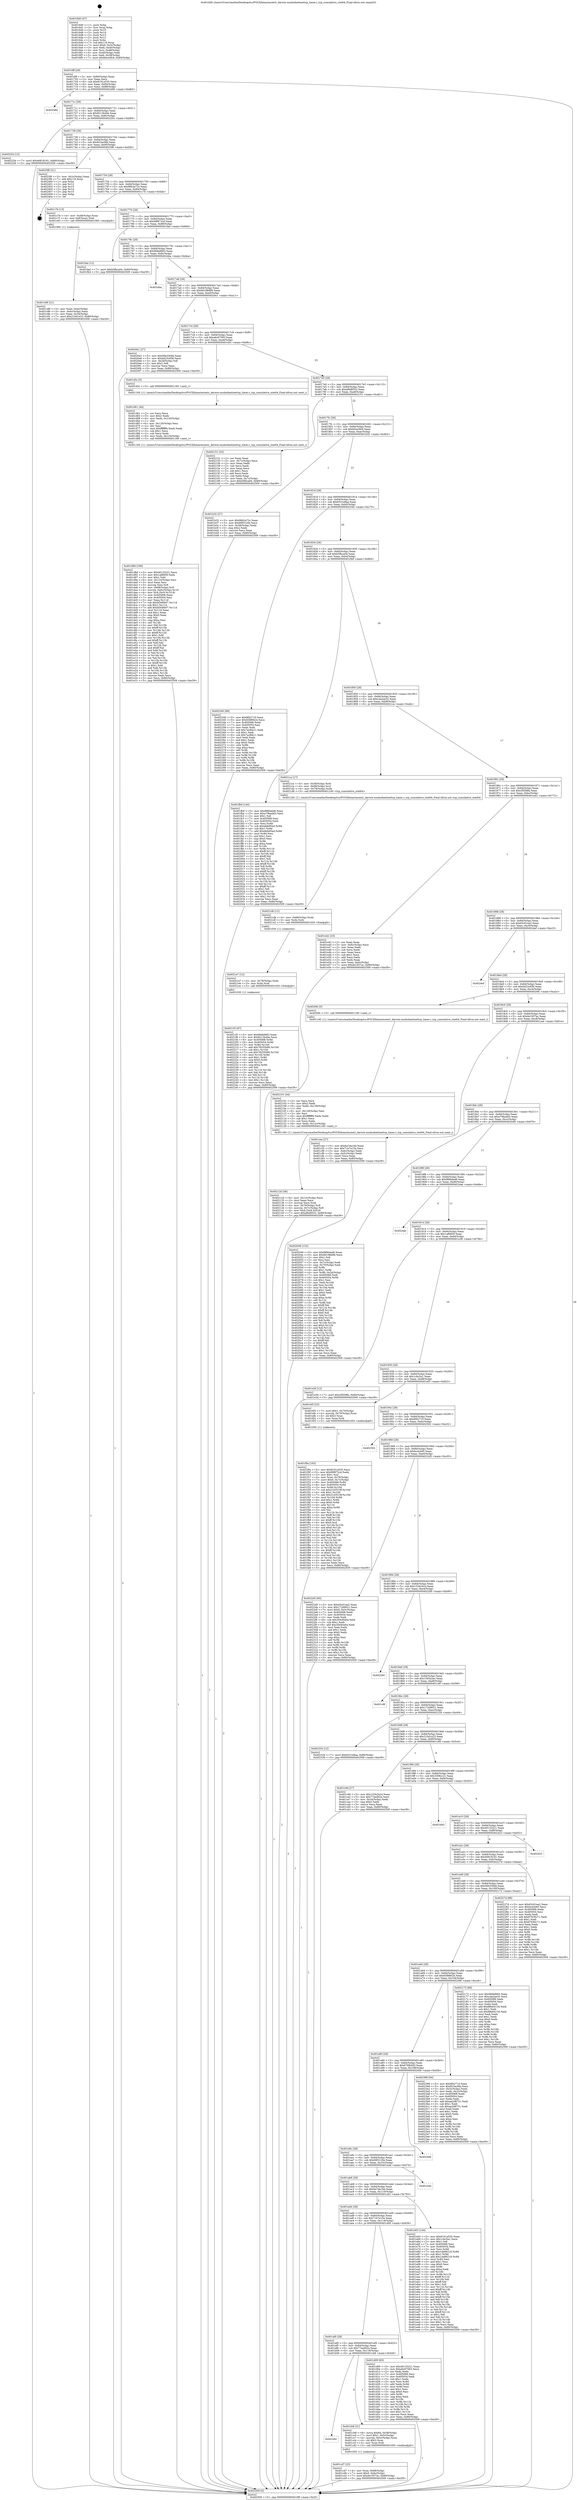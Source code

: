 digraph "0x4016d0" {
  label = "0x4016d0 (/mnt/c/Users/mathe/Desktop/tcc/POCII/binaries/extr_darwin-xnubsdnetinettcp_timer.c_tcp_cumulative_stat64_Final-ollvm.out::main(0))"
  labelloc = "t"
  node[shape=record]

  Entry [label="",width=0.3,height=0.3,shape=circle,fillcolor=black,style=filled]
  "0x4016ff" [label="{
     0x4016ff [29]\l
     | [instrs]\l
     &nbsp;&nbsp;0x4016ff \<+3\>: mov -0x80(%rbp),%eax\l
     &nbsp;&nbsp;0x401702 \<+2\>: mov %eax,%ecx\l
     &nbsp;&nbsp;0x401704 \<+6\>: sub $0x8191a535,%ecx\l
     &nbsp;&nbsp;0x40170a \<+6\>: mov %eax,-0x84(%rbp)\l
     &nbsp;&nbsp;0x401710 \<+6\>: mov %ecx,-0x88(%rbp)\l
     &nbsp;&nbsp;0x401716 \<+6\>: je 0000000000402480 \<main+0xdb0\>\l
  }"]
  "0x402480" [label="{
     0x402480\l
  }", style=dashed]
  "0x40171c" [label="{
     0x40171c [28]\l
     | [instrs]\l
     &nbsp;&nbsp;0x40171c \<+5\>: jmp 0000000000401721 \<main+0x51\>\l
     &nbsp;&nbsp;0x401721 \<+6\>: mov -0x84(%rbp),%eax\l
     &nbsp;&nbsp;0x401727 \<+5\>: sub $0x8213b40e,%eax\l
     &nbsp;&nbsp;0x40172c \<+6\>: mov %eax,-0x8c(%rbp)\l
     &nbsp;&nbsp;0x401732 \<+6\>: je 0000000000402254 \<main+0xb84\>\l
  }"]
  Exit [label="",width=0.3,height=0.3,shape=circle,fillcolor=black,style=filled,peripheries=2]
  "0x402254" [label="{
     0x402254 [12]\l
     | [instrs]\l
     &nbsp;&nbsp;0x402254 \<+7\>: movl $0x46818181,-0x80(%rbp)\l
     &nbsp;&nbsp;0x40225b \<+5\>: jmp 0000000000402509 \<main+0xe39\>\l
  }"]
  "0x401738" [label="{
     0x401738 [28]\l
     | [instrs]\l
     &nbsp;&nbsp;0x401738 \<+5\>: jmp 000000000040173d \<main+0x6d\>\l
     &nbsp;&nbsp;0x40173d \<+6\>: mov -0x84(%rbp),%eax\l
     &nbsp;&nbsp;0x401743 \<+5\>: sub $0x823acf4b,%eax\l
     &nbsp;&nbsp;0x401748 \<+6\>: mov %eax,-0x90(%rbp)\l
     &nbsp;&nbsp;0x40174e \<+6\>: je 00000000004023f6 \<main+0xd26\>\l
  }"]
  "0x4021f3" [label="{
     0x4021f3 [97]\l
     | [instrs]\l
     &nbsp;&nbsp;0x4021f3 \<+5\>: mov $0x9bfdd683,%eax\l
     &nbsp;&nbsp;0x4021f8 \<+5\>: mov $0x8213b40e,%ecx\l
     &nbsp;&nbsp;0x4021fd \<+8\>: mov 0x405068,%r8d\l
     &nbsp;&nbsp;0x402205 \<+8\>: mov 0x405054,%r9d\l
     &nbsp;&nbsp;0x40220d \<+3\>: mov %r8d,%r10d\l
     &nbsp;&nbsp;0x402210 \<+7\>: add $0x78255b90,%r10d\l
     &nbsp;&nbsp;0x402217 \<+4\>: sub $0x1,%r10d\l
     &nbsp;&nbsp;0x40221b \<+7\>: sub $0x78255b90,%r10d\l
     &nbsp;&nbsp;0x402222 \<+4\>: imul %r10d,%r8d\l
     &nbsp;&nbsp;0x402226 \<+4\>: and $0x1,%r8d\l
     &nbsp;&nbsp;0x40222a \<+4\>: cmp $0x0,%r8d\l
     &nbsp;&nbsp;0x40222e \<+4\>: sete %r11b\l
     &nbsp;&nbsp;0x402232 \<+4\>: cmp $0xa,%r9d\l
     &nbsp;&nbsp;0x402236 \<+3\>: setl %bl\l
     &nbsp;&nbsp;0x402239 \<+3\>: mov %r11b,%r14b\l
     &nbsp;&nbsp;0x40223c \<+3\>: and %bl,%r14b\l
     &nbsp;&nbsp;0x40223f \<+3\>: xor %bl,%r11b\l
     &nbsp;&nbsp;0x402242 \<+3\>: or %r11b,%r14b\l
     &nbsp;&nbsp;0x402245 \<+4\>: test $0x1,%r14b\l
     &nbsp;&nbsp;0x402249 \<+3\>: cmovne %ecx,%eax\l
     &nbsp;&nbsp;0x40224c \<+3\>: mov %eax,-0x80(%rbp)\l
     &nbsp;&nbsp;0x40224f \<+5\>: jmp 0000000000402509 \<main+0xe39\>\l
  }"]
  "0x4023f6" [label="{
     0x4023f6 [21]\l
     | [instrs]\l
     &nbsp;&nbsp;0x4023f6 \<+3\>: mov -0x2c(%rbp),%eax\l
     &nbsp;&nbsp;0x4023f9 \<+7\>: add $0x118,%rsp\l
     &nbsp;&nbsp;0x402400 \<+1\>: pop %rbx\l
     &nbsp;&nbsp;0x402401 \<+2\>: pop %r12\l
     &nbsp;&nbsp;0x402403 \<+2\>: pop %r13\l
     &nbsp;&nbsp;0x402405 \<+2\>: pop %r14\l
     &nbsp;&nbsp;0x402407 \<+2\>: pop %r15\l
     &nbsp;&nbsp;0x402409 \<+1\>: pop %rbp\l
     &nbsp;&nbsp;0x40240a \<+1\>: ret\l
  }"]
  "0x401754" [label="{
     0x401754 [28]\l
     | [instrs]\l
     &nbsp;&nbsp;0x401754 \<+5\>: jmp 0000000000401759 \<main+0x89\>\l
     &nbsp;&nbsp;0x401759 \<+6\>: mov -0x84(%rbp),%eax\l
     &nbsp;&nbsp;0x40175f \<+5\>: sub $0x96b2a72c,%eax\l
     &nbsp;&nbsp;0x401764 \<+6\>: mov %eax,-0x94(%rbp)\l
     &nbsp;&nbsp;0x40176a \<+6\>: je 0000000000401c7b \<main+0x5ab\>\l
  }"]
  "0x4021e7" [label="{
     0x4021e7 [12]\l
     | [instrs]\l
     &nbsp;&nbsp;0x4021e7 \<+4\>: mov -0x78(%rbp),%rdx\l
     &nbsp;&nbsp;0x4021eb \<+3\>: mov %rdx,%rdi\l
     &nbsp;&nbsp;0x4021ee \<+5\>: call 0000000000401030 \<free@plt\>\l
     | [calls]\l
     &nbsp;&nbsp;0x401030 \{1\} (unknown)\l
  }"]
  "0x401c7b" [label="{
     0x401c7b [13]\l
     | [instrs]\l
     &nbsp;&nbsp;0x401c7b \<+4\>: mov -0x48(%rbp),%rax\l
     &nbsp;&nbsp;0x401c7f \<+4\>: mov 0x8(%rax),%rdi\l
     &nbsp;&nbsp;0x401c83 \<+5\>: call 0000000000401060 \<atoi@plt\>\l
     | [calls]\l
     &nbsp;&nbsp;0x401060 \{1\} (unknown)\l
  }"]
  "0x401770" [label="{
     0x401770 [28]\l
     | [instrs]\l
     &nbsp;&nbsp;0x401770 \<+5\>: jmp 0000000000401775 \<main+0xa5\>\l
     &nbsp;&nbsp;0x401775 \<+6\>: mov -0x84(%rbp),%eax\l
     &nbsp;&nbsp;0x40177b \<+5\>: sub $0x99f872cd,%eax\l
     &nbsp;&nbsp;0x401780 \<+6\>: mov %eax,-0x98(%rbp)\l
     &nbsp;&nbsp;0x401786 \<+6\>: je 0000000000401fad \<main+0x8dd\>\l
  }"]
  "0x4021db" [label="{
     0x4021db [12]\l
     | [instrs]\l
     &nbsp;&nbsp;0x4021db \<+4\>: mov -0x68(%rbp),%rdx\l
     &nbsp;&nbsp;0x4021df \<+3\>: mov %rdx,%rdi\l
     &nbsp;&nbsp;0x4021e2 \<+5\>: call 0000000000401030 \<free@plt\>\l
     | [calls]\l
     &nbsp;&nbsp;0x401030 \{1\} (unknown)\l
  }"]
  "0x401fad" [label="{
     0x401fad [12]\l
     | [instrs]\l
     &nbsp;&nbsp;0x401fad \<+7\>: movl $0xb5fbca04,-0x80(%rbp)\l
     &nbsp;&nbsp;0x401fb4 \<+5\>: jmp 0000000000402509 \<main+0xe39\>\l
  }"]
  "0x40178c" [label="{
     0x40178c [28]\l
     | [instrs]\l
     &nbsp;&nbsp;0x40178c \<+5\>: jmp 0000000000401791 \<main+0xc1\>\l
     &nbsp;&nbsp;0x401791 \<+6\>: mov -0x84(%rbp),%eax\l
     &nbsp;&nbsp;0x401797 \<+5\>: sub $0x9bfdd683,%eax\l
     &nbsp;&nbsp;0x40179c \<+6\>: mov %eax,-0x9c(%rbp)\l
     &nbsp;&nbsp;0x4017a2 \<+6\>: je 00000000004024ba \<main+0xdea\>\l
  }"]
  "0x40212d" [label="{
     0x40212d [36]\l
     | [instrs]\l
     &nbsp;&nbsp;0x40212d \<+6\>: mov -0x12c(%rbp),%ecx\l
     &nbsp;&nbsp;0x402133 \<+3\>: imul %eax,%ecx\l
     &nbsp;&nbsp;0x402136 \<+3\>: movslq %ecx,%rdi\l
     &nbsp;&nbsp;0x402139 \<+4\>: mov -0x78(%rbp),%r8\l
     &nbsp;&nbsp;0x40213d \<+4\>: movslq -0x7c(%rbp),%r9\l
     &nbsp;&nbsp;0x402141 \<+4\>: mov %rdi,(%r8,%r9,8)\l
     &nbsp;&nbsp;0x402145 \<+7\>: movl $0xaf0d8552,-0x80(%rbp)\l
     &nbsp;&nbsp;0x40214c \<+5\>: jmp 0000000000402509 \<main+0xe39\>\l
  }"]
  "0x4024ba" [label="{
     0x4024ba\l
  }", style=dashed]
  "0x4017a8" [label="{
     0x4017a8 [28]\l
     | [instrs]\l
     &nbsp;&nbsp;0x4017a8 \<+5\>: jmp 00000000004017ad \<main+0xdd\>\l
     &nbsp;&nbsp;0x4017ad \<+6\>: mov -0x84(%rbp),%eax\l
     &nbsp;&nbsp;0x4017b3 \<+5\>: sub $0x9d198d96,%eax\l
     &nbsp;&nbsp;0x4017b8 \<+6\>: mov %eax,-0xa0(%rbp)\l
     &nbsp;&nbsp;0x4017be \<+6\>: je 00000000004020e1 \<main+0xa11\>\l
  }"]
  "0x402101" [label="{
     0x402101 [44]\l
     | [instrs]\l
     &nbsp;&nbsp;0x402101 \<+2\>: xor %ecx,%ecx\l
     &nbsp;&nbsp;0x402103 \<+5\>: mov $0x2,%edx\l
     &nbsp;&nbsp;0x402108 \<+6\>: mov %edx,-0x128(%rbp)\l
     &nbsp;&nbsp;0x40210e \<+1\>: cltd\l
     &nbsp;&nbsp;0x40210f \<+6\>: mov -0x128(%rbp),%esi\l
     &nbsp;&nbsp;0x402115 \<+2\>: idiv %esi\l
     &nbsp;&nbsp;0x402117 \<+6\>: imul $0xfffffffe,%edx,%edx\l
     &nbsp;&nbsp;0x40211d \<+3\>: sub $0x1,%ecx\l
     &nbsp;&nbsp;0x402120 \<+2\>: sub %ecx,%edx\l
     &nbsp;&nbsp;0x402122 \<+6\>: mov %edx,-0x12c(%rbp)\l
     &nbsp;&nbsp;0x402128 \<+5\>: call 0000000000401160 \<next_i\>\l
     | [calls]\l
     &nbsp;&nbsp;0x401160 \{1\} (/mnt/c/Users/mathe/Desktop/tcc/POCII/binaries/extr_darwin-xnubsdnetinettcp_timer.c_tcp_cumulative_stat64_Final-ollvm.out::next_i)\l
  }"]
  "0x4020e1" [label="{
     0x4020e1 [27]\l
     | [instrs]\l
     &nbsp;&nbsp;0x4020e1 \<+5\>: mov $0x56b330dd,%eax\l
     &nbsp;&nbsp;0x4020e6 \<+5\>: mov $0xd423c856,%ecx\l
     &nbsp;&nbsp;0x4020eb \<+3\>: mov -0x2d(%rbp),%dl\l
     &nbsp;&nbsp;0x4020ee \<+3\>: test $0x1,%dl\l
     &nbsp;&nbsp;0x4020f1 \<+3\>: cmovne %ecx,%eax\l
     &nbsp;&nbsp;0x4020f4 \<+3\>: mov %eax,-0x80(%rbp)\l
     &nbsp;&nbsp;0x4020f7 \<+5\>: jmp 0000000000402509 \<main+0xe39\>\l
  }"]
  "0x4017c4" [label="{
     0x4017c4 [28]\l
     | [instrs]\l
     &nbsp;&nbsp;0x4017c4 \<+5\>: jmp 00000000004017c9 \<main+0xf9\>\l
     &nbsp;&nbsp;0x4017c9 \<+6\>: mov -0x84(%rbp),%eax\l
     &nbsp;&nbsp;0x4017cf \<+5\>: sub $0xa6c67583,%eax\l
     &nbsp;&nbsp;0x4017d4 \<+6\>: mov %eax,-0xa4(%rbp)\l
     &nbsp;&nbsp;0x4017da \<+6\>: je 0000000000401d5c \<main+0x68c\>\l
  }"]
  "0x401f0a" [label="{
     0x401f0a [163]\l
     | [instrs]\l
     &nbsp;&nbsp;0x401f0a \<+5\>: mov $0x8191a535,%ecx\l
     &nbsp;&nbsp;0x401f0f \<+5\>: mov $0x99f872cd,%edx\l
     &nbsp;&nbsp;0x401f14 \<+3\>: mov $0x1,%sil\l
     &nbsp;&nbsp;0x401f17 \<+4\>: mov %rax,-0x78(%rbp)\l
     &nbsp;&nbsp;0x401f1b \<+7\>: movl $0x0,-0x7c(%rbp)\l
     &nbsp;&nbsp;0x401f22 \<+8\>: mov 0x405068,%r8d\l
     &nbsp;&nbsp;0x401f2a \<+8\>: mov 0x405054,%r9d\l
     &nbsp;&nbsp;0x401f32 \<+3\>: mov %r8d,%r10d\l
     &nbsp;&nbsp;0x401f35 \<+7\>: sub $0x21d3519f,%r10d\l
     &nbsp;&nbsp;0x401f3c \<+4\>: sub $0x1,%r10d\l
     &nbsp;&nbsp;0x401f40 \<+7\>: add $0x21d3519f,%r10d\l
     &nbsp;&nbsp;0x401f47 \<+4\>: imul %r10d,%r8d\l
     &nbsp;&nbsp;0x401f4b \<+4\>: and $0x1,%r8d\l
     &nbsp;&nbsp;0x401f4f \<+4\>: cmp $0x0,%r8d\l
     &nbsp;&nbsp;0x401f53 \<+4\>: sete %r11b\l
     &nbsp;&nbsp;0x401f57 \<+4\>: cmp $0xa,%r9d\l
     &nbsp;&nbsp;0x401f5b \<+3\>: setl %bl\l
     &nbsp;&nbsp;0x401f5e \<+3\>: mov %r11b,%r14b\l
     &nbsp;&nbsp;0x401f61 \<+4\>: xor $0xff,%r14b\l
     &nbsp;&nbsp;0x401f65 \<+3\>: mov %bl,%r15b\l
     &nbsp;&nbsp;0x401f68 \<+4\>: xor $0xff,%r15b\l
     &nbsp;&nbsp;0x401f6c \<+4\>: xor $0x0,%sil\l
     &nbsp;&nbsp;0x401f70 \<+3\>: mov %r14b,%r12b\l
     &nbsp;&nbsp;0x401f73 \<+4\>: and $0x0,%r12b\l
     &nbsp;&nbsp;0x401f77 \<+3\>: and %sil,%r11b\l
     &nbsp;&nbsp;0x401f7a \<+3\>: mov %r15b,%r13b\l
     &nbsp;&nbsp;0x401f7d \<+4\>: and $0x0,%r13b\l
     &nbsp;&nbsp;0x401f81 \<+3\>: and %sil,%bl\l
     &nbsp;&nbsp;0x401f84 \<+3\>: or %r11b,%r12b\l
     &nbsp;&nbsp;0x401f87 \<+3\>: or %bl,%r13b\l
     &nbsp;&nbsp;0x401f8a \<+3\>: xor %r13b,%r12b\l
     &nbsp;&nbsp;0x401f8d \<+3\>: or %r15b,%r14b\l
     &nbsp;&nbsp;0x401f90 \<+4\>: xor $0xff,%r14b\l
     &nbsp;&nbsp;0x401f94 \<+4\>: or $0x0,%sil\l
     &nbsp;&nbsp;0x401f98 \<+3\>: and %sil,%r14b\l
     &nbsp;&nbsp;0x401f9b \<+3\>: or %r14b,%r12b\l
     &nbsp;&nbsp;0x401f9e \<+4\>: test $0x1,%r12b\l
     &nbsp;&nbsp;0x401fa2 \<+3\>: cmovne %edx,%ecx\l
     &nbsp;&nbsp;0x401fa5 \<+3\>: mov %ecx,-0x80(%rbp)\l
     &nbsp;&nbsp;0x401fa8 \<+5\>: jmp 0000000000402509 \<main+0xe39\>\l
  }"]
  "0x401d5c" [label="{
     0x401d5c [5]\l
     | [instrs]\l
     &nbsp;&nbsp;0x401d5c \<+5\>: call 0000000000401160 \<next_i\>\l
     | [calls]\l
     &nbsp;&nbsp;0x401160 \{1\} (/mnt/c/Users/mathe/Desktop/tcc/POCII/binaries/extr_darwin-xnubsdnetinettcp_timer.c_tcp_cumulative_stat64_Final-ollvm.out::next_i)\l
  }"]
  "0x4017e0" [label="{
     0x4017e0 [28]\l
     | [instrs]\l
     &nbsp;&nbsp;0x4017e0 \<+5\>: jmp 00000000004017e5 \<main+0x115\>\l
     &nbsp;&nbsp;0x4017e5 \<+6\>: mov -0x84(%rbp),%eax\l
     &nbsp;&nbsp;0x4017eb \<+5\>: sub $0xaf0d8552,%eax\l
     &nbsp;&nbsp;0x4017f0 \<+6\>: mov %eax,-0xa8(%rbp)\l
     &nbsp;&nbsp;0x4017f6 \<+6\>: je 0000000000402151 \<main+0xa81\>\l
  }"]
  "0x401d8d" [label="{
     0x401d8d [169]\l
     | [instrs]\l
     &nbsp;&nbsp;0x401d8d \<+5\>: mov $0x46133221,%ecx\l
     &nbsp;&nbsp;0x401d92 \<+5\>: mov $0x1af6859,%edx\l
     &nbsp;&nbsp;0x401d97 \<+3\>: mov $0x1,%dil\l
     &nbsp;&nbsp;0x401d9a \<+6\>: mov -0x124(%rbp),%esi\l
     &nbsp;&nbsp;0x401da0 \<+3\>: imul %eax,%esi\l
     &nbsp;&nbsp;0x401da3 \<+3\>: movslq %esi,%r8\l
     &nbsp;&nbsp;0x401da6 \<+4\>: mov -0x68(%rbp),%r9\l
     &nbsp;&nbsp;0x401daa \<+4\>: movslq -0x6c(%rbp),%r10\l
     &nbsp;&nbsp;0x401dae \<+4\>: mov %r8,(%r9,%r10,8)\l
     &nbsp;&nbsp;0x401db2 \<+7\>: mov 0x405068,%eax\l
     &nbsp;&nbsp;0x401db9 \<+7\>: mov 0x405054,%esi\l
     &nbsp;&nbsp;0x401dc0 \<+3\>: mov %eax,%r11d\l
     &nbsp;&nbsp;0x401dc3 \<+7\>: sub $0xbf3d0b07,%r11d\l
     &nbsp;&nbsp;0x401dca \<+4\>: sub $0x1,%r11d\l
     &nbsp;&nbsp;0x401dce \<+7\>: add $0xbf3d0b07,%r11d\l
     &nbsp;&nbsp;0x401dd5 \<+4\>: imul %r11d,%eax\l
     &nbsp;&nbsp;0x401dd9 \<+3\>: and $0x1,%eax\l
     &nbsp;&nbsp;0x401ddc \<+3\>: cmp $0x0,%eax\l
     &nbsp;&nbsp;0x401ddf \<+3\>: sete %bl\l
     &nbsp;&nbsp;0x401de2 \<+3\>: cmp $0xa,%esi\l
     &nbsp;&nbsp;0x401de5 \<+4\>: setl %r14b\l
     &nbsp;&nbsp;0x401de9 \<+3\>: mov %bl,%r15b\l
     &nbsp;&nbsp;0x401dec \<+4\>: xor $0xff,%r15b\l
     &nbsp;&nbsp;0x401df0 \<+3\>: mov %r14b,%r12b\l
     &nbsp;&nbsp;0x401df3 \<+4\>: xor $0xff,%r12b\l
     &nbsp;&nbsp;0x401df7 \<+4\>: xor $0x1,%dil\l
     &nbsp;&nbsp;0x401dfb \<+3\>: mov %r15b,%r13b\l
     &nbsp;&nbsp;0x401dfe \<+4\>: and $0xff,%r13b\l
     &nbsp;&nbsp;0x401e02 \<+3\>: and %dil,%bl\l
     &nbsp;&nbsp;0x401e05 \<+3\>: mov %r12b,%al\l
     &nbsp;&nbsp;0x401e08 \<+2\>: and $0xff,%al\l
     &nbsp;&nbsp;0x401e0a \<+3\>: and %dil,%r14b\l
     &nbsp;&nbsp;0x401e0d \<+3\>: or %bl,%r13b\l
     &nbsp;&nbsp;0x401e10 \<+3\>: or %r14b,%al\l
     &nbsp;&nbsp;0x401e13 \<+3\>: xor %al,%r13b\l
     &nbsp;&nbsp;0x401e16 \<+3\>: or %r12b,%r15b\l
     &nbsp;&nbsp;0x401e19 \<+4\>: xor $0xff,%r15b\l
     &nbsp;&nbsp;0x401e1d \<+4\>: or $0x1,%dil\l
     &nbsp;&nbsp;0x401e21 \<+3\>: and %dil,%r15b\l
     &nbsp;&nbsp;0x401e24 \<+3\>: or %r15b,%r13b\l
     &nbsp;&nbsp;0x401e27 \<+4\>: test $0x1,%r13b\l
     &nbsp;&nbsp;0x401e2b \<+3\>: cmovne %edx,%ecx\l
     &nbsp;&nbsp;0x401e2e \<+3\>: mov %ecx,-0x80(%rbp)\l
     &nbsp;&nbsp;0x401e31 \<+5\>: jmp 0000000000402509 \<main+0xe39\>\l
  }"]
  "0x402151" [label="{
     0x402151 [33]\l
     | [instrs]\l
     &nbsp;&nbsp;0x402151 \<+2\>: xor %eax,%eax\l
     &nbsp;&nbsp;0x402153 \<+3\>: mov -0x7c(%rbp),%ecx\l
     &nbsp;&nbsp;0x402156 \<+2\>: mov %eax,%edx\l
     &nbsp;&nbsp;0x402158 \<+2\>: sub %ecx,%edx\l
     &nbsp;&nbsp;0x40215a \<+2\>: mov %eax,%ecx\l
     &nbsp;&nbsp;0x40215c \<+3\>: sub $0x1,%ecx\l
     &nbsp;&nbsp;0x40215f \<+2\>: add %ecx,%edx\l
     &nbsp;&nbsp;0x402161 \<+2\>: sub %edx,%eax\l
     &nbsp;&nbsp;0x402163 \<+3\>: mov %eax,-0x7c(%rbp)\l
     &nbsp;&nbsp;0x402166 \<+7\>: movl $0xb5fbca04,-0x80(%rbp)\l
     &nbsp;&nbsp;0x40216d \<+5\>: jmp 0000000000402509 \<main+0xe39\>\l
  }"]
  "0x4017fc" [label="{
     0x4017fc [28]\l
     | [instrs]\l
     &nbsp;&nbsp;0x4017fc \<+5\>: jmp 0000000000401801 \<main+0x131\>\l
     &nbsp;&nbsp;0x401801 \<+6\>: mov -0x84(%rbp),%eax\l
     &nbsp;&nbsp;0x401807 \<+5\>: sub $0xb0ce3fc8,%eax\l
     &nbsp;&nbsp;0x40180c \<+6\>: mov %eax,-0xac(%rbp)\l
     &nbsp;&nbsp;0x401812 \<+6\>: je 0000000000401b32 \<main+0x462\>\l
  }"]
  "0x401d61" [label="{
     0x401d61 [44]\l
     | [instrs]\l
     &nbsp;&nbsp;0x401d61 \<+2\>: xor %ecx,%ecx\l
     &nbsp;&nbsp;0x401d63 \<+5\>: mov $0x2,%edx\l
     &nbsp;&nbsp;0x401d68 \<+6\>: mov %edx,-0x120(%rbp)\l
     &nbsp;&nbsp;0x401d6e \<+1\>: cltd\l
     &nbsp;&nbsp;0x401d6f \<+6\>: mov -0x120(%rbp),%esi\l
     &nbsp;&nbsp;0x401d75 \<+2\>: idiv %esi\l
     &nbsp;&nbsp;0x401d77 \<+6\>: imul $0xfffffffe,%edx,%edx\l
     &nbsp;&nbsp;0x401d7d \<+3\>: sub $0x1,%ecx\l
     &nbsp;&nbsp;0x401d80 \<+2\>: sub %ecx,%edx\l
     &nbsp;&nbsp;0x401d82 \<+6\>: mov %edx,-0x124(%rbp)\l
     &nbsp;&nbsp;0x401d88 \<+5\>: call 0000000000401160 \<next_i\>\l
     | [calls]\l
     &nbsp;&nbsp;0x401160 \{1\} (/mnt/c/Users/mathe/Desktop/tcc/POCII/binaries/extr_darwin-xnubsdnetinettcp_timer.c_tcp_cumulative_stat64_Final-ollvm.out::next_i)\l
  }"]
  "0x401b32" [label="{
     0x401b32 [27]\l
     | [instrs]\l
     &nbsp;&nbsp;0x401b32 \<+5\>: mov $0x96b2a72c,%eax\l
     &nbsp;&nbsp;0x401b37 \<+5\>: mov $0x69f3120e,%ecx\l
     &nbsp;&nbsp;0x401b3c \<+3\>: mov -0x38(%rbp),%edx\l
     &nbsp;&nbsp;0x401b3f \<+3\>: cmp $0x2,%edx\l
     &nbsp;&nbsp;0x401b42 \<+3\>: cmovne %ecx,%eax\l
     &nbsp;&nbsp;0x401b45 \<+3\>: mov %eax,-0x80(%rbp)\l
     &nbsp;&nbsp;0x401b48 \<+5\>: jmp 0000000000402509 \<main+0xe39\>\l
  }"]
  "0x401818" [label="{
     0x401818 [28]\l
     | [instrs]\l
     &nbsp;&nbsp;0x401818 \<+5\>: jmp 000000000040181d \<main+0x14d\>\l
     &nbsp;&nbsp;0x40181d \<+6\>: mov -0x84(%rbp),%eax\l
     &nbsp;&nbsp;0x401823 \<+5\>: sub $0xb531e8aa,%eax\l
     &nbsp;&nbsp;0x401828 \<+6\>: mov %eax,-0xb0(%rbp)\l
     &nbsp;&nbsp;0x40182e \<+6\>: je 0000000000402340 \<main+0xc70\>\l
  }"]
  "0x402509" [label="{
     0x402509 [5]\l
     | [instrs]\l
     &nbsp;&nbsp;0x402509 \<+5\>: jmp 00000000004016ff \<main+0x2f\>\l
  }"]
  "0x4016d0" [label="{
     0x4016d0 [47]\l
     | [instrs]\l
     &nbsp;&nbsp;0x4016d0 \<+1\>: push %rbp\l
     &nbsp;&nbsp;0x4016d1 \<+3\>: mov %rsp,%rbp\l
     &nbsp;&nbsp;0x4016d4 \<+2\>: push %r15\l
     &nbsp;&nbsp;0x4016d6 \<+2\>: push %r14\l
     &nbsp;&nbsp;0x4016d8 \<+2\>: push %r13\l
     &nbsp;&nbsp;0x4016da \<+2\>: push %r12\l
     &nbsp;&nbsp;0x4016dc \<+1\>: push %rbx\l
     &nbsp;&nbsp;0x4016dd \<+7\>: sub $0x118,%rsp\l
     &nbsp;&nbsp;0x4016e4 \<+7\>: movl $0x0,-0x3c(%rbp)\l
     &nbsp;&nbsp;0x4016eb \<+3\>: mov %edi,-0x40(%rbp)\l
     &nbsp;&nbsp;0x4016ee \<+4\>: mov %rsi,-0x48(%rbp)\l
     &nbsp;&nbsp;0x4016f2 \<+3\>: mov -0x40(%rbp),%edi\l
     &nbsp;&nbsp;0x4016f5 \<+3\>: mov %edi,-0x38(%rbp)\l
     &nbsp;&nbsp;0x4016f8 \<+7\>: movl $0xb0ce3fc8,-0x80(%rbp)\l
  }"]
  "0x401c88" [label="{
     0x401c88 [21]\l
     | [instrs]\l
     &nbsp;&nbsp;0x401c88 \<+3\>: mov %eax,-0x4c(%rbp)\l
     &nbsp;&nbsp;0x401c8b \<+3\>: mov -0x4c(%rbp),%eax\l
     &nbsp;&nbsp;0x401c8e \<+3\>: mov %eax,-0x34(%rbp)\l
     &nbsp;&nbsp;0x401c91 \<+7\>: movl $0x210d1e23,-0x80(%rbp)\l
     &nbsp;&nbsp;0x401c98 \<+5\>: jmp 0000000000402509 \<main+0xe39\>\l
  }"]
  "0x401cd7" [label="{
     0x401cd7 [23]\l
     | [instrs]\l
     &nbsp;&nbsp;0x401cd7 \<+4\>: mov %rax,-0x68(%rbp)\l
     &nbsp;&nbsp;0x401cdb \<+7\>: movl $0x0,-0x6c(%rbp)\l
     &nbsp;&nbsp;0x401ce2 \<+7\>: movl $0xde1937ac,-0x80(%rbp)\l
     &nbsp;&nbsp;0x401ce9 \<+5\>: jmp 0000000000402509 \<main+0xe39\>\l
  }"]
  "0x402340" [label="{
     0x402340 [88]\l
     | [instrs]\l
     &nbsp;&nbsp;0x402340 \<+5\>: mov $0x8f42710,%eax\l
     &nbsp;&nbsp;0x402345 \<+5\>: mov $0x658f6624,%ecx\l
     &nbsp;&nbsp;0x40234a \<+7\>: mov 0x405068,%edx\l
     &nbsp;&nbsp;0x402351 \<+7\>: mov 0x405054,%esi\l
     &nbsp;&nbsp;0x402358 \<+2\>: mov %edx,%edi\l
     &nbsp;&nbsp;0x40235a \<+6\>: add $0x7acfbb11,%edi\l
     &nbsp;&nbsp;0x402360 \<+3\>: sub $0x1,%edi\l
     &nbsp;&nbsp;0x402363 \<+6\>: sub $0x7acfbb11,%edi\l
     &nbsp;&nbsp;0x402369 \<+3\>: imul %edi,%edx\l
     &nbsp;&nbsp;0x40236c \<+3\>: and $0x1,%edx\l
     &nbsp;&nbsp;0x40236f \<+3\>: cmp $0x0,%edx\l
     &nbsp;&nbsp;0x402372 \<+4\>: sete %r8b\l
     &nbsp;&nbsp;0x402376 \<+3\>: cmp $0xa,%esi\l
     &nbsp;&nbsp;0x402379 \<+4\>: setl %r9b\l
     &nbsp;&nbsp;0x40237d \<+3\>: mov %r8b,%r10b\l
     &nbsp;&nbsp;0x402380 \<+3\>: and %r9b,%r10b\l
     &nbsp;&nbsp;0x402383 \<+3\>: xor %r9b,%r8b\l
     &nbsp;&nbsp;0x402386 \<+3\>: or %r8b,%r10b\l
     &nbsp;&nbsp;0x402389 \<+4\>: test $0x1,%r10b\l
     &nbsp;&nbsp;0x40238d \<+3\>: cmovne %ecx,%eax\l
     &nbsp;&nbsp;0x402390 \<+3\>: mov %eax,-0x80(%rbp)\l
     &nbsp;&nbsp;0x402393 \<+5\>: jmp 0000000000402509 \<main+0xe39\>\l
  }"]
  "0x401834" [label="{
     0x401834 [28]\l
     | [instrs]\l
     &nbsp;&nbsp;0x401834 \<+5\>: jmp 0000000000401839 \<main+0x169\>\l
     &nbsp;&nbsp;0x401839 \<+6\>: mov -0x84(%rbp),%eax\l
     &nbsp;&nbsp;0x40183f \<+5\>: sub $0xb5fbca04,%eax\l
     &nbsp;&nbsp;0x401844 \<+6\>: mov %eax,-0xb4(%rbp)\l
     &nbsp;&nbsp;0x40184a \<+6\>: je 0000000000401fb9 \<main+0x8e9\>\l
  }"]
  "0x401b0c" [label="{
     0x401b0c\l
  }", style=dashed]
  "0x401fb9" [label="{
     0x401fb9 [144]\l
     | [instrs]\l
     &nbsp;&nbsp;0x401fb9 \<+5\>: mov $0xf886ded6,%eax\l
     &nbsp;&nbsp;0x401fbe \<+5\>: mov $0xe79badd3,%ecx\l
     &nbsp;&nbsp;0x401fc3 \<+2\>: mov $0x1,%dl\l
     &nbsp;&nbsp;0x401fc5 \<+7\>: mov 0x405068,%esi\l
     &nbsp;&nbsp;0x401fcc \<+7\>: mov 0x405054,%edi\l
     &nbsp;&nbsp;0x401fd3 \<+3\>: mov %esi,%r8d\l
     &nbsp;&nbsp;0x401fd6 \<+7\>: sub $0xebfa95ed,%r8d\l
     &nbsp;&nbsp;0x401fdd \<+4\>: sub $0x1,%r8d\l
     &nbsp;&nbsp;0x401fe1 \<+7\>: add $0xebfa95ed,%r8d\l
     &nbsp;&nbsp;0x401fe8 \<+4\>: imul %r8d,%esi\l
     &nbsp;&nbsp;0x401fec \<+3\>: and $0x1,%esi\l
     &nbsp;&nbsp;0x401fef \<+3\>: cmp $0x0,%esi\l
     &nbsp;&nbsp;0x401ff2 \<+4\>: sete %r9b\l
     &nbsp;&nbsp;0x401ff6 \<+3\>: cmp $0xa,%edi\l
     &nbsp;&nbsp;0x401ff9 \<+4\>: setl %r10b\l
     &nbsp;&nbsp;0x401ffd \<+3\>: mov %r9b,%r11b\l
     &nbsp;&nbsp;0x402000 \<+4\>: xor $0xff,%r11b\l
     &nbsp;&nbsp;0x402004 \<+3\>: mov %r10b,%bl\l
     &nbsp;&nbsp;0x402007 \<+3\>: xor $0xff,%bl\l
     &nbsp;&nbsp;0x40200a \<+3\>: xor $0x1,%dl\l
     &nbsp;&nbsp;0x40200d \<+3\>: mov %r11b,%r14b\l
     &nbsp;&nbsp;0x402010 \<+4\>: and $0xff,%r14b\l
     &nbsp;&nbsp;0x402014 \<+3\>: and %dl,%r9b\l
     &nbsp;&nbsp;0x402017 \<+3\>: mov %bl,%r15b\l
     &nbsp;&nbsp;0x40201a \<+4\>: and $0xff,%r15b\l
     &nbsp;&nbsp;0x40201e \<+3\>: and %dl,%r10b\l
     &nbsp;&nbsp;0x402021 \<+3\>: or %r9b,%r14b\l
     &nbsp;&nbsp;0x402024 \<+3\>: or %r10b,%r15b\l
     &nbsp;&nbsp;0x402027 \<+3\>: xor %r15b,%r14b\l
     &nbsp;&nbsp;0x40202a \<+3\>: or %bl,%r11b\l
     &nbsp;&nbsp;0x40202d \<+4\>: xor $0xff,%r11b\l
     &nbsp;&nbsp;0x402031 \<+3\>: or $0x1,%dl\l
     &nbsp;&nbsp;0x402034 \<+3\>: and %dl,%r11b\l
     &nbsp;&nbsp;0x402037 \<+3\>: or %r11b,%r14b\l
     &nbsp;&nbsp;0x40203a \<+4\>: test $0x1,%r14b\l
     &nbsp;&nbsp;0x40203e \<+3\>: cmovne %ecx,%eax\l
     &nbsp;&nbsp;0x402041 \<+3\>: mov %eax,-0x80(%rbp)\l
     &nbsp;&nbsp;0x402044 \<+5\>: jmp 0000000000402509 \<main+0xe39\>\l
  }"]
  "0x401850" [label="{
     0x401850 [28]\l
     | [instrs]\l
     &nbsp;&nbsp;0x401850 \<+5\>: jmp 0000000000401855 \<main+0x185\>\l
     &nbsp;&nbsp;0x401855 \<+6\>: mov -0x84(%rbp),%eax\l
     &nbsp;&nbsp;0x40185b \<+5\>: sub $0xc4a2ae32,%eax\l
     &nbsp;&nbsp;0x401860 \<+6\>: mov %eax,-0xb8(%rbp)\l
     &nbsp;&nbsp;0x401866 \<+6\>: je 00000000004021ca \<main+0xafa\>\l
  }"]
  "0x401cb8" [label="{
     0x401cb8 [31]\l
     | [instrs]\l
     &nbsp;&nbsp;0x401cb8 \<+8\>: movq $0x64,-0x58(%rbp)\l
     &nbsp;&nbsp;0x401cc0 \<+7\>: movl $0x1,-0x5c(%rbp)\l
     &nbsp;&nbsp;0x401cc7 \<+4\>: movslq -0x5c(%rbp),%rax\l
     &nbsp;&nbsp;0x401ccb \<+4\>: shl $0x3,%rax\l
     &nbsp;&nbsp;0x401ccf \<+3\>: mov %rax,%rdi\l
     &nbsp;&nbsp;0x401cd2 \<+5\>: call 0000000000401050 \<malloc@plt\>\l
     | [calls]\l
     &nbsp;&nbsp;0x401050 \{1\} (unknown)\l
  }"]
  "0x4021ca" [label="{
     0x4021ca [17]\l
     | [instrs]\l
     &nbsp;&nbsp;0x4021ca \<+4\>: mov -0x58(%rbp),%rdi\l
     &nbsp;&nbsp;0x4021ce \<+4\>: mov -0x68(%rbp),%rsi\l
     &nbsp;&nbsp;0x4021d2 \<+4\>: mov -0x78(%rbp),%rdx\l
     &nbsp;&nbsp;0x4021d6 \<+5\>: call 0000000000401240 \<tcp_cumulative_stat64\>\l
     | [calls]\l
     &nbsp;&nbsp;0x401240 \{1\} (/mnt/c/Users/mathe/Desktop/tcc/POCII/binaries/extr_darwin-xnubsdnetinettcp_timer.c_tcp_cumulative_stat64_Final-ollvm.out::tcp_cumulative_stat64)\l
  }"]
  "0x40186c" [label="{
     0x40186c [28]\l
     | [instrs]\l
     &nbsp;&nbsp;0x40186c \<+5\>: jmp 0000000000401871 \<main+0x1a1\>\l
     &nbsp;&nbsp;0x401871 \<+6\>: mov -0x84(%rbp),%eax\l
     &nbsp;&nbsp;0x401877 \<+5\>: sub $0xcf5f38fa,%eax\l
     &nbsp;&nbsp;0x40187c \<+6\>: mov %eax,-0xbc(%rbp)\l
     &nbsp;&nbsp;0x401882 \<+6\>: je 0000000000401e42 \<main+0x772\>\l
  }"]
  "0x401af0" [label="{
     0x401af0 [28]\l
     | [instrs]\l
     &nbsp;&nbsp;0x401af0 \<+5\>: jmp 0000000000401af5 \<main+0x425\>\l
     &nbsp;&nbsp;0x401af5 \<+6\>: mov -0x84(%rbp),%eax\l
     &nbsp;&nbsp;0x401afb \<+5\>: sub $0x77aed02a,%eax\l
     &nbsp;&nbsp;0x401b00 \<+6\>: mov %eax,-0x118(%rbp)\l
     &nbsp;&nbsp;0x401b06 \<+6\>: je 0000000000401cb8 \<main+0x5e8\>\l
  }"]
  "0x401e42" [label="{
     0x401e42 [33]\l
     | [instrs]\l
     &nbsp;&nbsp;0x401e42 \<+2\>: xor %eax,%eax\l
     &nbsp;&nbsp;0x401e44 \<+3\>: mov -0x6c(%rbp),%ecx\l
     &nbsp;&nbsp;0x401e47 \<+2\>: mov %eax,%edx\l
     &nbsp;&nbsp;0x401e49 \<+2\>: sub %ecx,%edx\l
     &nbsp;&nbsp;0x401e4b \<+2\>: mov %eax,%ecx\l
     &nbsp;&nbsp;0x401e4d \<+3\>: sub $0x1,%ecx\l
     &nbsp;&nbsp;0x401e50 \<+2\>: add %ecx,%edx\l
     &nbsp;&nbsp;0x401e52 \<+2\>: sub %edx,%eax\l
     &nbsp;&nbsp;0x401e54 \<+3\>: mov %eax,-0x6c(%rbp)\l
     &nbsp;&nbsp;0x401e57 \<+7\>: movl $0xde1937ac,-0x80(%rbp)\l
     &nbsp;&nbsp;0x401e5e \<+5\>: jmp 0000000000402509 \<main+0xe39\>\l
  }"]
  "0x401888" [label="{
     0x401888 [28]\l
     | [instrs]\l
     &nbsp;&nbsp;0x401888 \<+5\>: jmp 000000000040188d \<main+0x1bd\>\l
     &nbsp;&nbsp;0x40188d \<+6\>: mov -0x84(%rbp),%eax\l
     &nbsp;&nbsp;0x401893 \<+5\>: sub $0xd3c61ea2,%eax\l
     &nbsp;&nbsp;0x401898 \<+6\>: mov %eax,-0xc0(%rbp)\l
     &nbsp;&nbsp;0x40189e \<+6\>: je 00000000004024ef \<main+0xe1f\>\l
  }"]
  "0x401d09" [label="{
     0x401d09 [83]\l
     | [instrs]\l
     &nbsp;&nbsp;0x401d09 \<+5\>: mov $0x46133221,%eax\l
     &nbsp;&nbsp;0x401d0e \<+5\>: mov $0xa6c67583,%ecx\l
     &nbsp;&nbsp;0x401d13 \<+2\>: xor %edx,%edx\l
     &nbsp;&nbsp;0x401d15 \<+7\>: mov 0x405068,%esi\l
     &nbsp;&nbsp;0x401d1c \<+7\>: mov 0x405054,%edi\l
     &nbsp;&nbsp;0x401d23 \<+3\>: sub $0x1,%edx\l
     &nbsp;&nbsp;0x401d26 \<+3\>: mov %esi,%r8d\l
     &nbsp;&nbsp;0x401d29 \<+3\>: add %edx,%r8d\l
     &nbsp;&nbsp;0x401d2c \<+4\>: imul %r8d,%esi\l
     &nbsp;&nbsp;0x401d30 \<+3\>: and $0x1,%esi\l
     &nbsp;&nbsp;0x401d33 \<+3\>: cmp $0x0,%esi\l
     &nbsp;&nbsp;0x401d36 \<+4\>: sete %r9b\l
     &nbsp;&nbsp;0x401d3a \<+3\>: cmp $0xa,%edi\l
     &nbsp;&nbsp;0x401d3d \<+4\>: setl %r10b\l
     &nbsp;&nbsp;0x401d41 \<+3\>: mov %r9b,%r11b\l
     &nbsp;&nbsp;0x401d44 \<+3\>: and %r10b,%r11b\l
     &nbsp;&nbsp;0x401d47 \<+3\>: xor %r10b,%r9b\l
     &nbsp;&nbsp;0x401d4a \<+3\>: or %r9b,%r11b\l
     &nbsp;&nbsp;0x401d4d \<+4\>: test $0x1,%r11b\l
     &nbsp;&nbsp;0x401d51 \<+3\>: cmovne %ecx,%eax\l
     &nbsp;&nbsp;0x401d54 \<+3\>: mov %eax,-0x80(%rbp)\l
     &nbsp;&nbsp;0x401d57 \<+5\>: jmp 0000000000402509 \<main+0xe39\>\l
  }"]
  "0x4024ef" [label="{
     0x4024ef\l
  }", style=dashed]
  "0x4018a4" [label="{
     0x4018a4 [28]\l
     | [instrs]\l
     &nbsp;&nbsp;0x4018a4 \<+5\>: jmp 00000000004018a9 \<main+0x1d9\>\l
     &nbsp;&nbsp;0x4018a9 \<+6\>: mov -0x84(%rbp),%eax\l
     &nbsp;&nbsp;0x4018af \<+5\>: sub $0xd423c856,%eax\l
     &nbsp;&nbsp;0x4018b4 \<+6\>: mov %eax,-0xc4(%rbp)\l
     &nbsp;&nbsp;0x4018ba \<+6\>: je 00000000004020fc \<main+0xa2c\>\l
  }"]
  "0x401ad4" [label="{
     0x401ad4 [28]\l
     | [instrs]\l
     &nbsp;&nbsp;0x401ad4 \<+5\>: jmp 0000000000401ad9 \<main+0x409\>\l
     &nbsp;&nbsp;0x401ad9 \<+6\>: mov -0x84(%rbp),%eax\l
     &nbsp;&nbsp;0x401adf \<+5\>: sub $0x71b7e15a,%eax\l
     &nbsp;&nbsp;0x401ae4 \<+6\>: mov %eax,-0x114(%rbp)\l
     &nbsp;&nbsp;0x401aea \<+6\>: je 0000000000401d09 \<main+0x639\>\l
  }"]
  "0x4020fc" [label="{
     0x4020fc [5]\l
     | [instrs]\l
     &nbsp;&nbsp;0x4020fc \<+5\>: call 0000000000401160 \<next_i\>\l
     | [calls]\l
     &nbsp;&nbsp;0x401160 \{1\} (/mnt/c/Users/mathe/Desktop/tcc/POCII/binaries/extr_darwin-xnubsdnetinettcp_timer.c_tcp_cumulative_stat64_Final-ollvm.out::next_i)\l
  }"]
  "0x4018c0" [label="{
     0x4018c0 [28]\l
     | [instrs]\l
     &nbsp;&nbsp;0x4018c0 \<+5\>: jmp 00000000004018c5 \<main+0x1f5\>\l
     &nbsp;&nbsp;0x4018c5 \<+6\>: mov -0x84(%rbp),%eax\l
     &nbsp;&nbsp;0x4018cb \<+5\>: sub $0xde1937ac,%eax\l
     &nbsp;&nbsp;0x4018d0 \<+6\>: mov %eax,-0xc8(%rbp)\l
     &nbsp;&nbsp;0x4018d6 \<+6\>: je 0000000000401cee \<main+0x61e\>\l
  }"]
  "0x401e63" [label="{
     0x401e63 [144]\l
     | [instrs]\l
     &nbsp;&nbsp;0x401e63 \<+5\>: mov $0x8191a535,%eax\l
     &nbsp;&nbsp;0x401e68 \<+5\>: mov $0x1cbc5a1,%ecx\l
     &nbsp;&nbsp;0x401e6d \<+2\>: mov $0x1,%dl\l
     &nbsp;&nbsp;0x401e6f \<+7\>: mov 0x405068,%esi\l
     &nbsp;&nbsp;0x401e76 \<+7\>: mov 0x405054,%edi\l
     &nbsp;&nbsp;0x401e7d \<+3\>: mov %esi,%r8d\l
     &nbsp;&nbsp;0x401e80 \<+7\>: sub $0x1da86218,%r8d\l
     &nbsp;&nbsp;0x401e87 \<+4\>: sub $0x1,%r8d\l
     &nbsp;&nbsp;0x401e8b \<+7\>: add $0x1da86218,%r8d\l
     &nbsp;&nbsp;0x401e92 \<+4\>: imul %r8d,%esi\l
     &nbsp;&nbsp;0x401e96 \<+3\>: and $0x1,%esi\l
     &nbsp;&nbsp;0x401e99 \<+3\>: cmp $0x0,%esi\l
     &nbsp;&nbsp;0x401e9c \<+4\>: sete %r9b\l
     &nbsp;&nbsp;0x401ea0 \<+3\>: cmp $0xa,%edi\l
     &nbsp;&nbsp;0x401ea3 \<+4\>: setl %r10b\l
     &nbsp;&nbsp;0x401ea7 \<+3\>: mov %r9b,%r11b\l
     &nbsp;&nbsp;0x401eaa \<+4\>: xor $0xff,%r11b\l
     &nbsp;&nbsp;0x401eae \<+3\>: mov %r10b,%bl\l
     &nbsp;&nbsp;0x401eb1 \<+3\>: xor $0xff,%bl\l
     &nbsp;&nbsp;0x401eb4 \<+3\>: xor $0x1,%dl\l
     &nbsp;&nbsp;0x401eb7 \<+3\>: mov %r11b,%r14b\l
     &nbsp;&nbsp;0x401eba \<+4\>: and $0xff,%r14b\l
     &nbsp;&nbsp;0x401ebe \<+3\>: and %dl,%r9b\l
     &nbsp;&nbsp;0x401ec1 \<+3\>: mov %bl,%r15b\l
     &nbsp;&nbsp;0x401ec4 \<+4\>: and $0xff,%r15b\l
     &nbsp;&nbsp;0x401ec8 \<+3\>: and %dl,%r10b\l
     &nbsp;&nbsp;0x401ecb \<+3\>: or %r9b,%r14b\l
     &nbsp;&nbsp;0x401ece \<+3\>: or %r10b,%r15b\l
     &nbsp;&nbsp;0x401ed1 \<+3\>: xor %r15b,%r14b\l
     &nbsp;&nbsp;0x401ed4 \<+3\>: or %bl,%r11b\l
     &nbsp;&nbsp;0x401ed7 \<+4\>: xor $0xff,%r11b\l
     &nbsp;&nbsp;0x401edb \<+3\>: or $0x1,%dl\l
     &nbsp;&nbsp;0x401ede \<+3\>: and %dl,%r11b\l
     &nbsp;&nbsp;0x401ee1 \<+3\>: or %r11b,%r14b\l
     &nbsp;&nbsp;0x401ee4 \<+4\>: test $0x1,%r14b\l
     &nbsp;&nbsp;0x401ee8 \<+3\>: cmovne %ecx,%eax\l
     &nbsp;&nbsp;0x401eeb \<+3\>: mov %eax,-0x80(%rbp)\l
     &nbsp;&nbsp;0x401eee \<+5\>: jmp 0000000000402509 \<main+0xe39\>\l
  }"]
  "0x401cee" [label="{
     0x401cee [27]\l
     | [instrs]\l
     &nbsp;&nbsp;0x401cee \<+5\>: mov $0x6a7da1bb,%eax\l
     &nbsp;&nbsp;0x401cf3 \<+5\>: mov $0x71b7e15a,%ecx\l
     &nbsp;&nbsp;0x401cf8 \<+3\>: mov -0x6c(%rbp),%edx\l
     &nbsp;&nbsp;0x401cfb \<+3\>: cmp -0x5c(%rbp),%edx\l
     &nbsp;&nbsp;0x401cfe \<+3\>: cmovl %ecx,%eax\l
     &nbsp;&nbsp;0x401d01 \<+3\>: mov %eax,-0x80(%rbp)\l
     &nbsp;&nbsp;0x401d04 \<+5\>: jmp 0000000000402509 \<main+0xe39\>\l
  }"]
  "0x4018dc" [label="{
     0x4018dc [28]\l
     | [instrs]\l
     &nbsp;&nbsp;0x4018dc \<+5\>: jmp 00000000004018e1 \<main+0x211\>\l
     &nbsp;&nbsp;0x4018e1 \<+6\>: mov -0x84(%rbp),%eax\l
     &nbsp;&nbsp;0x4018e7 \<+5\>: sub $0xe79badd3,%eax\l
     &nbsp;&nbsp;0x4018ec \<+6\>: mov %eax,-0xcc(%rbp)\l
     &nbsp;&nbsp;0x4018f2 \<+6\>: je 0000000000402049 \<main+0x979\>\l
  }"]
  "0x401ab8" [label="{
     0x401ab8 [28]\l
     | [instrs]\l
     &nbsp;&nbsp;0x401ab8 \<+5\>: jmp 0000000000401abd \<main+0x3ed\>\l
     &nbsp;&nbsp;0x401abd \<+6\>: mov -0x84(%rbp),%eax\l
     &nbsp;&nbsp;0x401ac3 \<+5\>: sub $0x6a7da1bb,%eax\l
     &nbsp;&nbsp;0x401ac8 \<+6\>: mov %eax,-0x110(%rbp)\l
     &nbsp;&nbsp;0x401ace \<+6\>: je 0000000000401e63 \<main+0x793\>\l
  }"]
  "0x402049" [label="{
     0x402049 [152]\l
     | [instrs]\l
     &nbsp;&nbsp;0x402049 \<+5\>: mov $0xf886ded6,%eax\l
     &nbsp;&nbsp;0x40204e \<+5\>: mov $0x9d198d96,%ecx\l
     &nbsp;&nbsp;0x402053 \<+2\>: mov $0x1,%dl\l
     &nbsp;&nbsp;0x402055 \<+2\>: xor %esi,%esi\l
     &nbsp;&nbsp;0x402057 \<+3\>: mov -0x7c(%rbp),%edi\l
     &nbsp;&nbsp;0x40205a \<+3\>: cmp -0x70(%rbp),%edi\l
     &nbsp;&nbsp;0x40205d \<+4\>: setl %r8b\l
     &nbsp;&nbsp;0x402061 \<+4\>: and $0x1,%r8b\l
     &nbsp;&nbsp;0x402065 \<+4\>: mov %r8b,-0x2d(%rbp)\l
     &nbsp;&nbsp;0x402069 \<+7\>: mov 0x405068,%edi\l
     &nbsp;&nbsp;0x402070 \<+8\>: mov 0x405054,%r9d\l
     &nbsp;&nbsp;0x402078 \<+3\>: sub $0x1,%esi\l
     &nbsp;&nbsp;0x40207b \<+3\>: mov %edi,%r10d\l
     &nbsp;&nbsp;0x40207e \<+3\>: add %esi,%r10d\l
     &nbsp;&nbsp;0x402081 \<+4\>: imul %r10d,%edi\l
     &nbsp;&nbsp;0x402085 \<+3\>: and $0x1,%edi\l
     &nbsp;&nbsp;0x402088 \<+3\>: cmp $0x0,%edi\l
     &nbsp;&nbsp;0x40208b \<+4\>: sete %r8b\l
     &nbsp;&nbsp;0x40208f \<+4\>: cmp $0xa,%r9d\l
     &nbsp;&nbsp;0x402093 \<+4\>: setl %r11b\l
     &nbsp;&nbsp;0x402097 \<+3\>: mov %r8b,%bl\l
     &nbsp;&nbsp;0x40209a \<+3\>: xor $0xff,%bl\l
     &nbsp;&nbsp;0x40209d \<+3\>: mov %r11b,%r14b\l
     &nbsp;&nbsp;0x4020a0 \<+4\>: xor $0xff,%r14b\l
     &nbsp;&nbsp;0x4020a4 \<+3\>: xor $0x0,%dl\l
     &nbsp;&nbsp;0x4020a7 \<+3\>: mov %bl,%r15b\l
     &nbsp;&nbsp;0x4020aa \<+4\>: and $0x0,%r15b\l
     &nbsp;&nbsp;0x4020ae \<+3\>: and %dl,%r8b\l
     &nbsp;&nbsp;0x4020b1 \<+3\>: mov %r14b,%r12b\l
     &nbsp;&nbsp;0x4020b4 \<+4\>: and $0x0,%r12b\l
     &nbsp;&nbsp;0x4020b8 \<+3\>: and %dl,%r11b\l
     &nbsp;&nbsp;0x4020bb \<+3\>: or %r8b,%r15b\l
     &nbsp;&nbsp;0x4020be \<+3\>: or %r11b,%r12b\l
     &nbsp;&nbsp;0x4020c1 \<+3\>: xor %r12b,%r15b\l
     &nbsp;&nbsp;0x4020c4 \<+3\>: or %r14b,%bl\l
     &nbsp;&nbsp;0x4020c7 \<+3\>: xor $0xff,%bl\l
     &nbsp;&nbsp;0x4020ca \<+3\>: or $0x0,%dl\l
     &nbsp;&nbsp;0x4020cd \<+2\>: and %dl,%bl\l
     &nbsp;&nbsp;0x4020cf \<+3\>: or %bl,%r15b\l
     &nbsp;&nbsp;0x4020d2 \<+4\>: test $0x1,%r15b\l
     &nbsp;&nbsp;0x4020d6 \<+3\>: cmovne %ecx,%eax\l
     &nbsp;&nbsp;0x4020d9 \<+3\>: mov %eax,-0x80(%rbp)\l
     &nbsp;&nbsp;0x4020dc \<+5\>: jmp 0000000000402509 \<main+0xe39\>\l
  }"]
  "0x4018f8" [label="{
     0x4018f8 [28]\l
     | [instrs]\l
     &nbsp;&nbsp;0x4018f8 \<+5\>: jmp 00000000004018fd \<main+0x22d\>\l
     &nbsp;&nbsp;0x4018fd \<+6\>: mov -0x84(%rbp),%eax\l
     &nbsp;&nbsp;0x401903 \<+5\>: sub $0xf886ded6,%eax\l
     &nbsp;&nbsp;0x401908 \<+6\>: mov %eax,-0xd0(%rbp)\l
     &nbsp;&nbsp;0x40190e \<+6\>: je 00000000004024ae \<main+0xdde\>\l
  }"]
  "0x401b4d" [label="{
     0x401b4d\l
  }", style=dashed]
  "0x4024ae" [label="{
     0x4024ae\l
  }", style=dashed]
  "0x401914" [label="{
     0x401914 [28]\l
     | [instrs]\l
     &nbsp;&nbsp;0x401914 \<+5\>: jmp 0000000000401919 \<main+0x249\>\l
     &nbsp;&nbsp;0x401919 \<+6\>: mov -0x84(%rbp),%eax\l
     &nbsp;&nbsp;0x40191f \<+5\>: sub $0x1af6859,%eax\l
     &nbsp;&nbsp;0x401924 \<+6\>: mov %eax,-0xd4(%rbp)\l
     &nbsp;&nbsp;0x40192a \<+6\>: je 0000000000401e36 \<main+0x766\>\l
  }"]
  "0x401a9c" [label="{
     0x401a9c [28]\l
     | [instrs]\l
     &nbsp;&nbsp;0x401a9c \<+5\>: jmp 0000000000401aa1 \<main+0x3d1\>\l
     &nbsp;&nbsp;0x401aa1 \<+6\>: mov -0x84(%rbp),%eax\l
     &nbsp;&nbsp;0x401aa7 \<+5\>: sub $0x69f3120e,%eax\l
     &nbsp;&nbsp;0x401aac \<+6\>: mov %eax,-0x10c(%rbp)\l
     &nbsp;&nbsp;0x401ab2 \<+6\>: je 0000000000401b4d \<main+0x47d\>\l
  }"]
  "0x401e36" [label="{
     0x401e36 [12]\l
     | [instrs]\l
     &nbsp;&nbsp;0x401e36 \<+7\>: movl $0xcf5f38fa,-0x80(%rbp)\l
     &nbsp;&nbsp;0x401e3d \<+5\>: jmp 0000000000402509 \<main+0xe39\>\l
  }"]
  "0x401930" [label="{
     0x401930 [28]\l
     | [instrs]\l
     &nbsp;&nbsp;0x401930 \<+5\>: jmp 0000000000401935 \<main+0x265\>\l
     &nbsp;&nbsp;0x401935 \<+6\>: mov -0x84(%rbp),%eax\l
     &nbsp;&nbsp;0x40193b \<+5\>: sub $0x1cbc5a1,%eax\l
     &nbsp;&nbsp;0x401940 \<+6\>: mov %eax,-0xd8(%rbp)\l
     &nbsp;&nbsp;0x401946 \<+6\>: je 0000000000401ef3 \<main+0x823\>\l
  }"]
  "0x40240b" [label="{
     0x40240b\l
  }", style=dashed]
  "0x401ef3" [label="{
     0x401ef3 [23]\l
     | [instrs]\l
     &nbsp;&nbsp;0x401ef3 \<+7\>: movl $0x1,-0x70(%rbp)\l
     &nbsp;&nbsp;0x401efa \<+4\>: movslq -0x70(%rbp),%rax\l
     &nbsp;&nbsp;0x401efe \<+4\>: shl $0x3,%rax\l
     &nbsp;&nbsp;0x401f02 \<+3\>: mov %rax,%rdi\l
     &nbsp;&nbsp;0x401f05 \<+5\>: call 0000000000401050 \<malloc@plt\>\l
     | [calls]\l
     &nbsp;&nbsp;0x401050 \{1\} (unknown)\l
  }"]
  "0x40194c" [label="{
     0x40194c [28]\l
     | [instrs]\l
     &nbsp;&nbsp;0x40194c \<+5\>: jmp 0000000000401951 \<main+0x281\>\l
     &nbsp;&nbsp;0x401951 \<+6\>: mov -0x84(%rbp),%eax\l
     &nbsp;&nbsp;0x401957 \<+5\>: sub $0x8f42710,%eax\l
     &nbsp;&nbsp;0x40195c \<+6\>: mov %eax,-0xdc(%rbp)\l
     &nbsp;&nbsp;0x401962 \<+6\>: je 0000000000402502 \<main+0xe32\>\l
  }"]
  "0x401a80" [label="{
     0x401a80 [28]\l
     | [instrs]\l
     &nbsp;&nbsp;0x401a80 \<+5\>: jmp 0000000000401a85 \<main+0x3b5\>\l
     &nbsp;&nbsp;0x401a85 \<+6\>: mov -0x84(%rbp),%eax\l
     &nbsp;&nbsp;0x401a8b \<+5\>: sub $0x676fb045,%eax\l
     &nbsp;&nbsp;0x401a90 \<+6\>: mov %eax,-0x108(%rbp)\l
     &nbsp;&nbsp;0x401a96 \<+6\>: je 000000000040240b \<main+0xd3b\>\l
  }"]
  "0x402502" [label="{
     0x402502\l
  }", style=dashed]
  "0x401968" [label="{
     0x401968 [28]\l
     | [instrs]\l
     &nbsp;&nbsp;0x401968 \<+5\>: jmp 000000000040196d \<main+0x29d\>\l
     &nbsp;&nbsp;0x40196d \<+6\>: mov -0x84(%rbp),%eax\l
     &nbsp;&nbsp;0x401973 \<+5\>: sub $0xbcdcb95,%eax\l
     &nbsp;&nbsp;0x401978 \<+6\>: mov %eax,-0xe0(%rbp)\l
     &nbsp;&nbsp;0x40197e \<+6\>: je 00000000004022d5 \<main+0xc05\>\l
  }"]
  "0x402398" [label="{
     0x402398 [94]\l
     | [instrs]\l
     &nbsp;&nbsp;0x402398 \<+5\>: mov $0x8f42710,%eax\l
     &nbsp;&nbsp;0x40239d \<+5\>: mov $0x823acf4b,%ecx\l
     &nbsp;&nbsp;0x4023a2 \<+3\>: mov -0x3c(%rbp),%edx\l
     &nbsp;&nbsp;0x4023a5 \<+3\>: mov %edx,-0x2c(%rbp)\l
     &nbsp;&nbsp;0x4023a8 \<+7\>: mov 0x405068,%edx\l
     &nbsp;&nbsp;0x4023af \<+7\>: mov 0x405054,%esi\l
     &nbsp;&nbsp;0x4023b6 \<+2\>: mov %edx,%edi\l
     &nbsp;&nbsp;0x4023b8 \<+6\>: add $0xaa2d8731,%edi\l
     &nbsp;&nbsp;0x4023be \<+3\>: sub $0x1,%edi\l
     &nbsp;&nbsp;0x4023c1 \<+6\>: sub $0xaa2d8731,%edi\l
     &nbsp;&nbsp;0x4023c7 \<+3\>: imul %edi,%edx\l
     &nbsp;&nbsp;0x4023ca \<+3\>: and $0x1,%edx\l
     &nbsp;&nbsp;0x4023cd \<+3\>: cmp $0x0,%edx\l
     &nbsp;&nbsp;0x4023d0 \<+4\>: sete %r8b\l
     &nbsp;&nbsp;0x4023d4 \<+3\>: cmp $0xa,%esi\l
     &nbsp;&nbsp;0x4023d7 \<+4\>: setl %r9b\l
     &nbsp;&nbsp;0x4023db \<+3\>: mov %r8b,%r10b\l
     &nbsp;&nbsp;0x4023de \<+3\>: and %r9b,%r10b\l
     &nbsp;&nbsp;0x4023e1 \<+3\>: xor %r9b,%r8b\l
     &nbsp;&nbsp;0x4023e4 \<+3\>: or %r8b,%r10b\l
     &nbsp;&nbsp;0x4023e7 \<+4\>: test $0x1,%r10b\l
     &nbsp;&nbsp;0x4023eb \<+3\>: cmovne %ecx,%eax\l
     &nbsp;&nbsp;0x4023ee \<+3\>: mov %eax,-0x80(%rbp)\l
     &nbsp;&nbsp;0x4023f1 \<+5\>: jmp 0000000000402509 \<main+0xe39\>\l
  }"]
  "0x4022d5" [label="{
     0x4022d5 [95]\l
     | [instrs]\l
     &nbsp;&nbsp;0x4022d5 \<+5\>: mov $0xd3c61ea2,%eax\l
     &nbsp;&nbsp;0x4022da \<+5\>: mov $0x172d9021,%ecx\l
     &nbsp;&nbsp;0x4022df \<+7\>: movl $0x0,-0x3c(%rbp)\l
     &nbsp;&nbsp;0x4022e6 \<+7\>: mov 0x405068,%edx\l
     &nbsp;&nbsp;0x4022ed \<+7\>: mov 0x405054,%esi\l
     &nbsp;&nbsp;0x4022f4 \<+2\>: mov %edx,%edi\l
     &nbsp;&nbsp;0x4022f6 \<+6\>: sub $0x30440a0a,%edi\l
     &nbsp;&nbsp;0x4022fc \<+3\>: sub $0x1,%edi\l
     &nbsp;&nbsp;0x4022ff \<+6\>: add $0x30440a0a,%edi\l
     &nbsp;&nbsp;0x402305 \<+3\>: imul %edi,%edx\l
     &nbsp;&nbsp;0x402308 \<+3\>: and $0x1,%edx\l
     &nbsp;&nbsp;0x40230b \<+3\>: cmp $0x0,%edx\l
     &nbsp;&nbsp;0x40230e \<+4\>: sete %r8b\l
     &nbsp;&nbsp;0x402312 \<+3\>: cmp $0xa,%esi\l
     &nbsp;&nbsp;0x402315 \<+4\>: setl %r9b\l
     &nbsp;&nbsp;0x402319 \<+3\>: mov %r8b,%r10b\l
     &nbsp;&nbsp;0x40231c \<+3\>: and %r9b,%r10b\l
     &nbsp;&nbsp;0x40231f \<+3\>: xor %r9b,%r8b\l
     &nbsp;&nbsp;0x402322 \<+3\>: or %r8b,%r10b\l
     &nbsp;&nbsp;0x402325 \<+4\>: test $0x1,%r10b\l
     &nbsp;&nbsp;0x402329 \<+3\>: cmovne %ecx,%eax\l
     &nbsp;&nbsp;0x40232c \<+3\>: mov %eax,-0x80(%rbp)\l
     &nbsp;&nbsp;0x40232f \<+5\>: jmp 0000000000402509 \<main+0xe39\>\l
  }"]
  "0x401984" [label="{
     0x401984 [28]\l
     | [instrs]\l
     &nbsp;&nbsp;0x401984 \<+5\>: jmp 0000000000401989 \<main+0x2b9\>\l
     &nbsp;&nbsp;0x401989 \<+6\>: mov -0x84(%rbp),%eax\l
     &nbsp;&nbsp;0x40198f \<+5\>: sub $0x152b2424,%eax\l
     &nbsp;&nbsp;0x401994 \<+6\>: mov %eax,-0xe4(%rbp)\l
     &nbsp;&nbsp;0x40199a \<+6\>: je 0000000000402260 \<main+0xb90\>\l
  }"]
  "0x401a64" [label="{
     0x401a64 [28]\l
     | [instrs]\l
     &nbsp;&nbsp;0x401a64 \<+5\>: jmp 0000000000401a69 \<main+0x399\>\l
     &nbsp;&nbsp;0x401a69 \<+6\>: mov -0x84(%rbp),%eax\l
     &nbsp;&nbsp;0x401a6f \<+5\>: sub $0x658f6624,%eax\l
     &nbsp;&nbsp;0x401a74 \<+6\>: mov %eax,-0x104(%rbp)\l
     &nbsp;&nbsp;0x401a7a \<+6\>: je 0000000000402398 \<main+0xcc8\>\l
  }"]
  "0x402260" [label="{
     0x402260\l
  }", style=dashed]
  "0x4019a0" [label="{
     0x4019a0 [28]\l
     | [instrs]\l
     &nbsp;&nbsp;0x4019a0 \<+5\>: jmp 00000000004019a5 \<main+0x2d5\>\l
     &nbsp;&nbsp;0x4019a5 \<+6\>: mov -0x84(%rbp),%eax\l
     &nbsp;&nbsp;0x4019ab \<+5\>: sub $0x1565a2ec,%eax\l
     &nbsp;&nbsp;0x4019b0 \<+6\>: mov %eax,-0xe8(%rbp)\l
     &nbsp;&nbsp;0x4019b6 \<+6\>: je 0000000000401c6f \<main+0x59f\>\l
  }"]
  "0x402172" [label="{
     0x402172 [88]\l
     | [instrs]\l
     &nbsp;&nbsp;0x402172 \<+5\>: mov $0x9bfdd683,%eax\l
     &nbsp;&nbsp;0x402177 \<+5\>: mov $0xc4a2ae32,%ecx\l
     &nbsp;&nbsp;0x40217c \<+7\>: mov 0x405068,%edx\l
     &nbsp;&nbsp;0x402183 \<+7\>: mov 0x405054,%esi\l
     &nbsp;&nbsp;0x40218a \<+2\>: mov %edx,%edi\l
     &nbsp;&nbsp;0x40218c \<+6\>: add $0x88e64134,%edi\l
     &nbsp;&nbsp;0x402192 \<+3\>: sub $0x1,%edi\l
     &nbsp;&nbsp;0x402195 \<+6\>: sub $0x88e64134,%edi\l
     &nbsp;&nbsp;0x40219b \<+3\>: imul %edi,%edx\l
     &nbsp;&nbsp;0x40219e \<+3\>: and $0x1,%edx\l
     &nbsp;&nbsp;0x4021a1 \<+3\>: cmp $0x0,%edx\l
     &nbsp;&nbsp;0x4021a4 \<+4\>: sete %r8b\l
     &nbsp;&nbsp;0x4021a8 \<+3\>: cmp $0xa,%esi\l
     &nbsp;&nbsp;0x4021ab \<+4\>: setl %r9b\l
     &nbsp;&nbsp;0x4021af \<+3\>: mov %r8b,%r10b\l
     &nbsp;&nbsp;0x4021b2 \<+3\>: and %r9b,%r10b\l
     &nbsp;&nbsp;0x4021b5 \<+3\>: xor %r9b,%r8b\l
     &nbsp;&nbsp;0x4021b8 \<+3\>: or %r8b,%r10b\l
     &nbsp;&nbsp;0x4021bb \<+4\>: test $0x1,%r10b\l
     &nbsp;&nbsp;0x4021bf \<+3\>: cmovne %ecx,%eax\l
     &nbsp;&nbsp;0x4021c2 \<+3\>: mov %eax,-0x80(%rbp)\l
     &nbsp;&nbsp;0x4021c5 \<+5\>: jmp 0000000000402509 \<main+0xe39\>\l
  }"]
  "0x401c6f" [label="{
     0x401c6f\l
  }", style=dashed]
  "0x4019bc" [label="{
     0x4019bc [28]\l
     | [instrs]\l
     &nbsp;&nbsp;0x4019bc \<+5\>: jmp 00000000004019c1 \<main+0x2f1\>\l
     &nbsp;&nbsp;0x4019c1 \<+6\>: mov -0x84(%rbp),%eax\l
     &nbsp;&nbsp;0x4019c7 \<+5\>: sub $0x172d9021,%eax\l
     &nbsp;&nbsp;0x4019cc \<+6\>: mov %eax,-0xec(%rbp)\l
     &nbsp;&nbsp;0x4019d2 \<+6\>: je 0000000000402334 \<main+0xc64\>\l
  }"]
  "0x401a48" [label="{
     0x401a48 [28]\l
     | [instrs]\l
     &nbsp;&nbsp;0x401a48 \<+5\>: jmp 0000000000401a4d \<main+0x37d\>\l
     &nbsp;&nbsp;0x401a4d \<+6\>: mov -0x84(%rbp),%eax\l
     &nbsp;&nbsp;0x401a53 \<+5\>: sub $0x56b330dd,%eax\l
     &nbsp;&nbsp;0x401a58 \<+6\>: mov %eax,-0x100(%rbp)\l
     &nbsp;&nbsp;0x401a5e \<+6\>: je 0000000000402172 \<main+0xaa2\>\l
  }"]
  "0x402334" [label="{
     0x402334 [12]\l
     | [instrs]\l
     &nbsp;&nbsp;0x402334 \<+7\>: movl $0xb531e8aa,-0x80(%rbp)\l
     &nbsp;&nbsp;0x40233b \<+5\>: jmp 0000000000402509 \<main+0xe39\>\l
  }"]
  "0x4019d8" [label="{
     0x4019d8 [28]\l
     | [instrs]\l
     &nbsp;&nbsp;0x4019d8 \<+5\>: jmp 00000000004019dd \<main+0x30d\>\l
     &nbsp;&nbsp;0x4019dd \<+6\>: mov -0x84(%rbp),%eax\l
     &nbsp;&nbsp;0x4019e3 \<+5\>: sub $0x210d1e23,%eax\l
     &nbsp;&nbsp;0x4019e8 \<+6\>: mov %eax,-0xf0(%rbp)\l
     &nbsp;&nbsp;0x4019ee \<+6\>: je 0000000000401c9d \<main+0x5cd\>\l
  }"]
  "0x40227d" [label="{
     0x40227d [88]\l
     | [instrs]\l
     &nbsp;&nbsp;0x40227d \<+5\>: mov $0xd3c61ea2,%eax\l
     &nbsp;&nbsp;0x402282 \<+5\>: mov $0xbcdcb95,%ecx\l
     &nbsp;&nbsp;0x402287 \<+7\>: mov 0x405068,%edx\l
     &nbsp;&nbsp;0x40228e \<+7\>: mov 0x405054,%esi\l
     &nbsp;&nbsp;0x402295 \<+2\>: mov %edx,%edi\l
     &nbsp;&nbsp;0x402297 \<+6\>: add $0x67636c71,%edi\l
     &nbsp;&nbsp;0x40229d \<+3\>: sub $0x1,%edi\l
     &nbsp;&nbsp;0x4022a0 \<+6\>: sub $0x67636c71,%edi\l
     &nbsp;&nbsp;0x4022a6 \<+3\>: imul %edi,%edx\l
     &nbsp;&nbsp;0x4022a9 \<+3\>: and $0x1,%edx\l
     &nbsp;&nbsp;0x4022ac \<+3\>: cmp $0x0,%edx\l
     &nbsp;&nbsp;0x4022af \<+4\>: sete %r8b\l
     &nbsp;&nbsp;0x4022b3 \<+3\>: cmp $0xa,%esi\l
     &nbsp;&nbsp;0x4022b6 \<+4\>: setl %r9b\l
     &nbsp;&nbsp;0x4022ba \<+3\>: mov %r8b,%r10b\l
     &nbsp;&nbsp;0x4022bd \<+3\>: and %r9b,%r10b\l
     &nbsp;&nbsp;0x4022c0 \<+3\>: xor %r9b,%r8b\l
     &nbsp;&nbsp;0x4022c3 \<+3\>: or %r8b,%r10b\l
     &nbsp;&nbsp;0x4022c6 \<+4\>: test $0x1,%r10b\l
     &nbsp;&nbsp;0x4022ca \<+3\>: cmovne %ecx,%eax\l
     &nbsp;&nbsp;0x4022cd \<+3\>: mov %eax,-0x80(%rbp)\l
     &nbsp;&nbsp;0x4022d0 \<+5\>: jmp 0000000000402509 \<main+0xe39\>\l
  }"]
  "0x401c9d" [label="{
     0x401c9d [27]\l
     | [instrs]\l
     &nbsp;&nbsp;0x401c9d \<+5\>: mov $0x152b2424,%eax\l
     &nbsp;&nbsp;0x401ca2 \<+5\>: mov $0x77aed02a,%ecx\l
     &nbsp;&nbsp;0x401ca7 \<+3\>: mov -0x34(%rbp),%edx\l
     &nbsp;&nbsp;0x401caa \<+3\>: cmp $0x0,%edx\l
     &nbsp;&nbsp;0x401cad \<+3\>: cmove %ecx,%eax\l
     &nbsp;&nbsp;0x401cb0 \<+3\>: mov %eax,-0x80(%rbp)\l
     &nbsp;&nbsp;0x401cb3 \<+5\>: jmp 0000000000402509 \<main+0xe39\>\l
  }"]
  "0x4019f4" [label="{
     0x4019f4 [28]\l
     | [instrs]\l
     &nbsp;&nbsp;0x4019f4 \<+5\>: jmp 00000000004019f9 \<main+0x329\>\l
     &nbsp;&nbsp;0x4019f9 \<+6\>: mov -0x84(%rbp),%eax\l
     &nbsp;&nbsp;0x4019ff \<+5\>: sub $0x3308cc21,%eax\l
     &nbsp;&nbsp;0x401a04 \<+6\>: mov %eax,-0xf4(%rbp)\l
     &nbsp;&nbsp;0x401a0a \<+6\>: je 0000000000401bd3 \<main+0x503\>\l
  }"]
  "0x401a2c" [label="{
     0x401a2c [28]\l
     | [instrs]\l
     &nbsp;&nbsp;0x401a2c \<+5\>: jmp 0000000000401a31 \<main+0x361\>\l
     &nbsp;&nbsp;0x401a31 \<+6\>: mov -0x84(%rbp),%eax\l
     &nbsp;&nbsp;0x401a37 \<+5\>: sub $0x46818181,%eax\l
     &nbsp;&nbsp;0x401a3c \<+6\>: mov %eax,-0xfc(%rbp)\l
     &nbsp;&nbsp;0x401a42 \<+6\>: je 000000000040227d \<main+0xbad\>\l
  }"]
  "0x401bd3" [label="{
     0x401bd3\l
  }", style=dashed]
  "0x401a10" [label="{
     0x401a10 [28]\l
     | [instrs]\l
     &nbsp;&nbsp;0x401a10 \<+5\>: jmp 0000000000401a15 \<main+0x345\>\l
     &nbsp;&nbsp;0x401a15 \<+6\>: mov -0x84(%rbp),%eax\l
     &nbsp;&nbsp;0x401a1b \<+5\>: sub $0x46133221,%eax\l
     &nbsp;&nbsp;0x401a20 \<+6\>: mov %eax,-0xf8(%rbp)\l
     &nbsp;&nbsp;0x401a26 \<+6\>: je 0000000000402423 \<main+0xd53\>\l
  }"]
  "0x402423" [label="{
     0x402423\l
  }", style=dashed]
  Entry -> "0x4016d0" [label=" 1"]
  "0x4016ff" -> "0x402480" [label=" 0"]
  "0x4016ff" -> "0x40171c" [label=" 30"]
  "0x4023f6" -> Exit [label=" 1"]
  "0x40171c" -> "0x402254" [label=" 1"]
  "0x40171c" -> "0x401738" [label=" 29"]
  "0x402398" -> "0x402509" [label=" 1"]
  "0x401738" -> "0x4023f6" [label=" 1"]
  "0x401738" -> "0x401754" [label=" 28"]
  "0x402340" -> "0x402509" [label=" 1"]
  "0x401754" -> "0x401c7b" [label=" 1"]
  "0x401754" -> "0x401770" [label=" 27"]
  "0x402334" -> "0x402509" [label=" 1"]
  "0x401770" -> "0x401fad" [label=" 1"]
  "0x401770" -> "0x40178c" [label=" 26"]
  "0x4022d5" -> "0x402509" [label=" 1"]
  "0x40178c" -> "0x4024ba" [label=" 0"]
  "0x40178c" -> "0x4017a8" [label=" 26"]
  "0x40227d" -> "0x402509" [label=" 1"]
  "0x4017a8" -> "0x4020e1" [label=" 2"]
  "0x4017a8" -> "0x4017c4" [label=" 24"]
  "0x402254" -> "0x402509" [label=" 1"]
  "0x4017c4" -> "0x401d5c" [label=" 1"]
  "0x4017c4" -> "0x4017e0" [label=" 23"]
  "0x4021f3" -> "0x402509" [label=" 1"]
  "0x4017e0" -> "0x402151" [label=" 1"]
  "0x4017e0" -> "0x4017fc" [label=" 22"]
  "0x4021e7" -> "0x4021f3" [label=" 1"]
  "0x4017fc" -> "0x401b32" [label=" 1"]
  "0x4017fc" -> "0x401818" [label=" 21"]
  "0x401b32" -> "0x402509" [label=" 1"]
  "0x4016d0" -> "0x4016ff" [label=" 1"]
  "0x402509" -> "0x4016ff" [label=" 29"]
  "0x401c7b" -> "0x401c88" [label=" 1"]
  "0x401c88" -> "0x402509" [label=" 1"]
  "0x4021db" -> "0x4021e7" [label=" 1"]
  "0x401818" -> "0x402340" [label=" 1"]
  "0x401818" -> "0x401834" [label=" 20"]
  "0x4021ca" -> "0x4021db" [label=" 1"]
  "0x401834" -> "0x401fb9" [label=" 2"]
  "0x401834" -> "0x401850" [label=" 18"]
  "0x402172" -> "0x402509" [label=" 1"]
  "0x401850" -> "0x4021ca" [label=" 1"]
  "0x401850" -> "0x40186c" [label=" 17"]
  "0x402151" -> "0x402509" [label=" 1"]
  "0x40186c" -> "0x401e42" [label=" 1"]
  "0x40186c" -> "0x401888" [label=" 16"]
  "0x402101" -> "0x40212d" [label=" 1"]
  "0x401888" -> "0x4024ef" [label=" 0"]
  "0x401888" -> "0x4018a4" [label=" 16"]
  "0x4020fc" -> "0x402101" [label=" 1"]
  "0x4018a4" -> "0x4020fc" [label=" 1"]
  "0x4018a4" -> "0x4018c0" [label=" 15"]
  "0x402049" -> "0x402509" [label=" 2"]
  "0x4018c0" -> "0x401cee" [label=" 2"]
  "0x4018c0" -> "0x4018dc" [label=" 13"]
  "0x401fb9" -> "0x402509" [label=" 2"]
  "0x4018dc" -> "0x402049" [label=" 2"]
  "0x4018dc" -> "0x4018f8" [label=" 11"]
  "0x401f0a" -> "0x402509" [label=" 1"]
  "0x4018f8" -> "0x4024ae" [label=" 0"]
  "0x4018f8" -> "0x401914" [label=" 11"]
  "0x401ef3" -> "0x401f0a" [label=" 1"]
  "0x401914" -> "0x401e36" [label=" 1"]
  "0x401914" -> "0x401930" [label=" 10"]
  "0x401e42" -> "0x402509" [label=" 1"]
  "0x401930" -> "0x401ef3" [label=" 1"]
  "0x401930" -> "0x40194c" [label=" 9"]
  "0x401e36" -> "0x402509" [label=" 1"]
  "0x40194c" -> "0x402502" [label=" 0"]
  "0x40194c" -> "0x401968" [label=" 9"]
  "0x401d61" -> "0x401d8d" [label=" 1"]
  "0x401968" -> "0x4022d5" [label=" 1"]
  "0x401968" -> "0x401984" [label=" 8"]
  "0x401d5c" -> "0x401d61" [label=" 1"]
  "0x401984" -> "0x402260" [label=" 0"]
  "0x401984" -> "0x4019a0" [label=" 8"]
  "0x401cee" -> "0x402509" [label=" 2"]
  "0x4019a0" -> "0x401c6f" [label=" 0"]
  "0x4019a0" -> "0x4019bc" [label=" 8"]
  "0x401cd7" -> "0x402509" [label=" 1"]
  "0x4019bc" -> "0x402334" [label=" 1"]
  "0x4019bc" -> "0x4019d8" [label=" 7"]
  "0x401af0" -> "0x401b0c" [label=" 0"]
  "0x4019d8" -> "0x401c9d" [label=" 1"]
  "0x4019d8" -> "0x4019f4" [label=" 6"]
  "0x401c9d" -> "0x402509" [label=" 1"]
  "0x401af0" -> "0x401cb8" [label=" 1"]
  "0x4019f4" -> "0x401bd3" [label=" 0"]
  "0x4019f4" -> "0x401a10" [label=" 6"]
  "0x401ad4" -> "0x401af0" [label=" 1"]
  "0x401a10" -> "0x402423" [label=" 0"]
  "0x401a10" -> "0x401a2c" [label=" 6"]
  "0x40212d" -> "0x402509" [label=" 1"]
  "0x401a2c" -> "0x40227d" [label=" 1"]
  "0x401a2c" -> "0x401a48" [label=" 5"]
  "0x401cb8" -> "0x401cd7" [label=" 1"]
  "0x401a48" -> "0x402172" [label=" 1"]
  "0x401a48" -> "0x401a64" [label=" 4"]
  "0x401d09" -> "0x402509" [label=" 1"]
  "0x401a64" -> "0x402398" [label=" 1"]
  "0x401a64" -> "0x401a80" [label=" 3"]
  "0x401d8d" -> "0x402509" [label=" 1"]
  "0x401a80" -> "0x40240b" [label=" 0"]
  "0x401a80" -> "0x401a9c" [label=" 3"]
  "0x401e63" -> "0x402509" [label=" 1"]
  "0x401a9c" -> "0x401b4d" [label=" 0"]
  "0x401a9c" -> "0x401ab8" [label=" 3"]
  "0x401fad" -> "0x402509" [label=" 1"]
  "0x401ab8" -> "0x401e63" [label=" 1"]
  "0x401ab8" -> "0x401ad4" [label=" 2"]
  "0x4020e1" -> "0x402509" [label=" 2"]
  "0x401ad4" -> "0x401d09" [label=" 1"]
}
